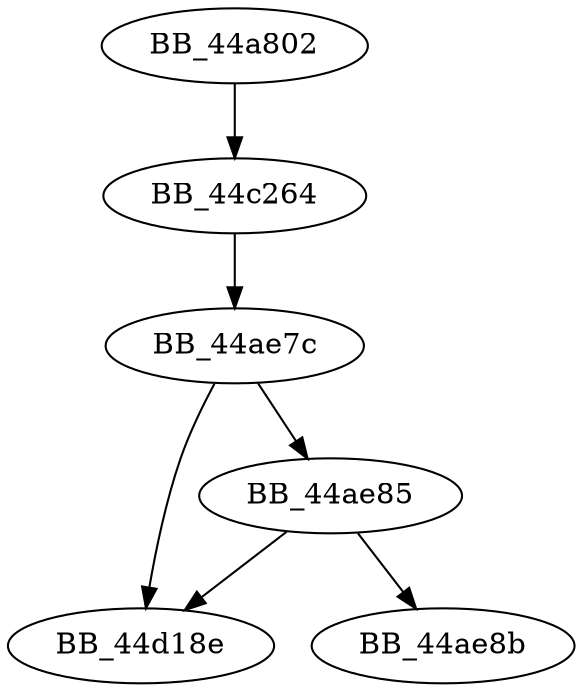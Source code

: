 DiGraph sub_44A802{
BB_44a802->BB_44c264
BB_44ae7c->BB_44ae85
BB_44ae7c->BB_44d18e
BB_44ae85->BB_44ae8b
BB_44ae85->BB_44d18e
BB_44c264->BB_44ae7c
}
